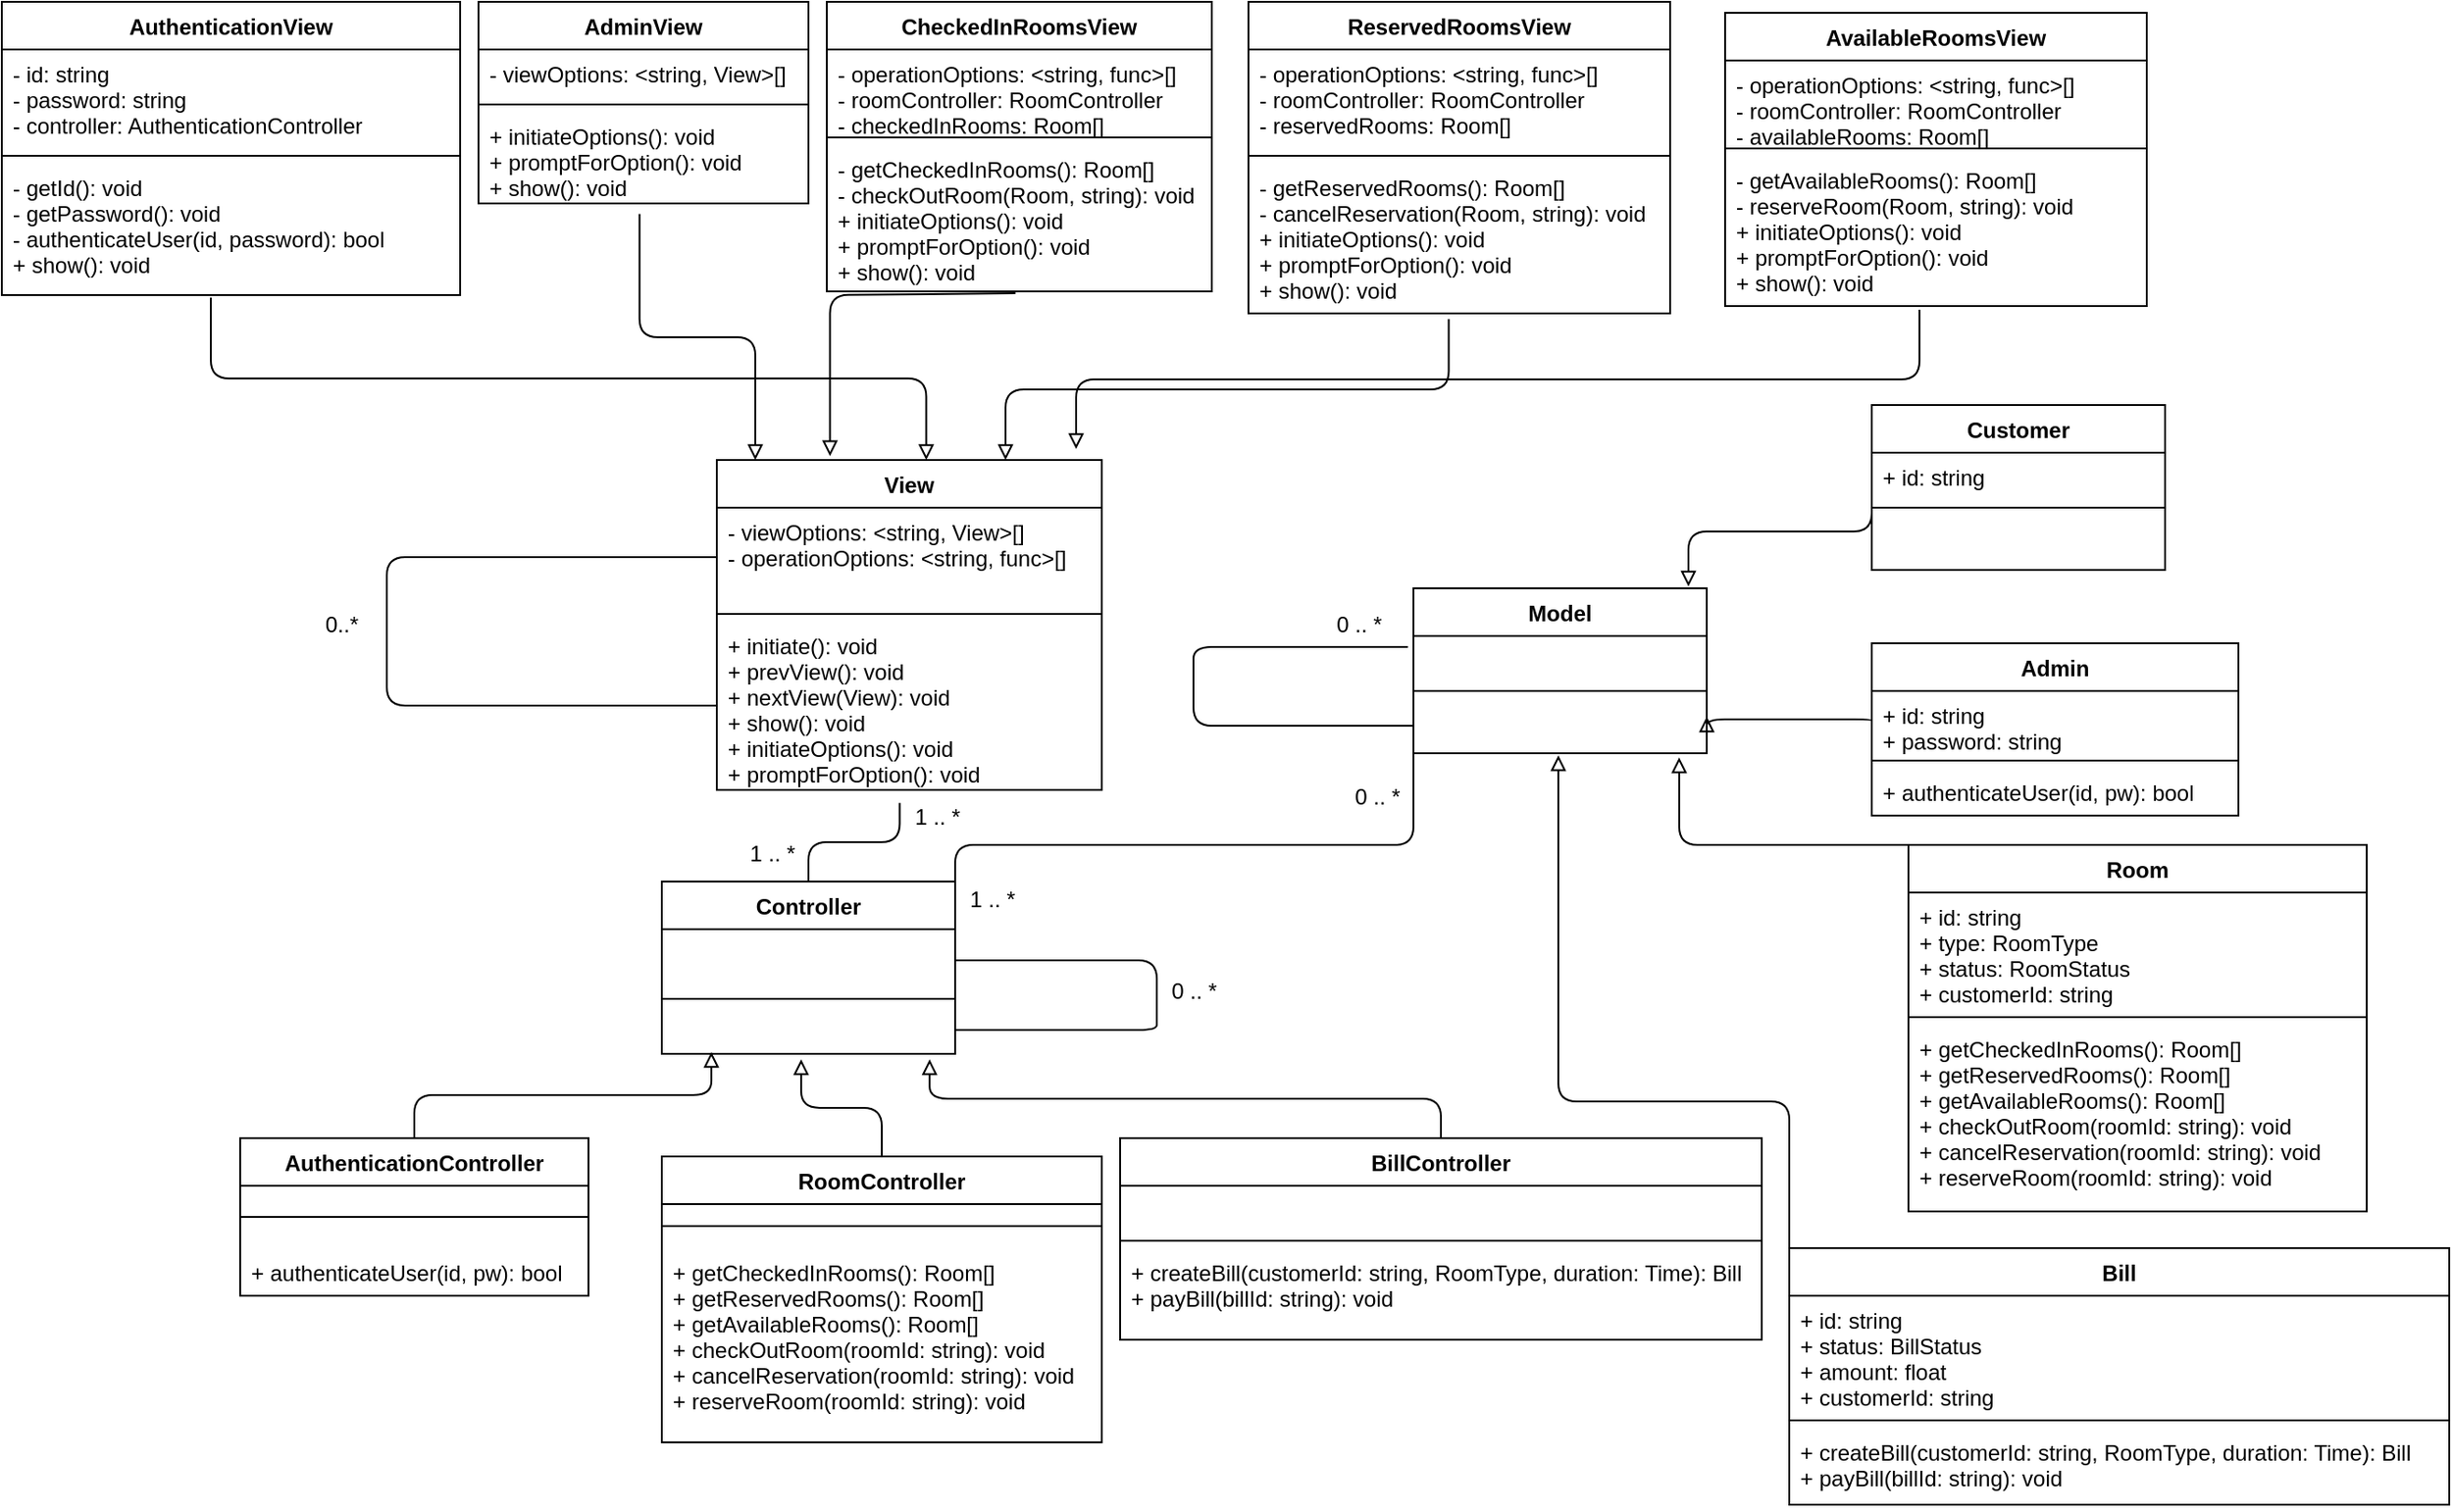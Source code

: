 <mxfile version="13.7.3" type="device"><diagram id="GkyFq522ufnCWcVk9DP3" name="Page-1"><mxGraphModel dx="1106" dy="997" grid="1" gridSize="10" guides="1" tooltips="1" connect="1" arrows="1" fold="1" page="1" pageScale="1" pageWidth="1100" pageHeight="850" math="0" shadow="0"><root><mxCell id="0"/><mxCell id="1" parent="0"/><mxCell id="Hiqv2ZZL3TNzSeIykQGR-9" value="" style="endArrow=block;html=1;endFill=0;edgeStyle=elbowEdgeStyle;elbow=vertical;entryX=0.544;entryY=0;entryDx=0;entryDy=0;entryPerimeter=0;exitX=0.456;exitY=1.019;exitDx=0;exitDy=0;exitPerimeter=0;" parent="1" source="Hiqv2ZZL3TNzSeIykQGR-8" target="Hiqv2ZZL3TNzSeIykQGR-1" edge="1"><mxGeometry width="160" relative="1" as="geometry"><mxPoint x="110" y="115" as="sourcePoint"/><mxPoint x="610" y="95" as="targetPoint"/></mxGeometry></mxCell><mxCell id="Hiqv2ZZL3TNzSeIykQGR-28" value="" style="endArrow=block;html=1;endFill=0;edgeStyle=elbowEdgeStyle;elbow=vertical;entryX=0.1;entryY=0;entryDx=0;entryDy=0;entryPerimeter=0;exitX=0.488;exitY=1.115;exitDx=0;exitDy=0;exitPerimeter=0;" parent="1" source="Hiqv2ZZL3TNzSeIykQGR-14" target="Hiqv2ZZL3TNzSeIykQGR-1" edge="1"><mxGeometry width="160" relative="1" as="geometry"><mxPoint x="110" y="25" as="sourcePoint"/><mxPoint x="334.96" y="-96.01" as="targetPoint"/></mxGeometry></mxCell><mxCell id="Hiqv2ZZL3TNzSeIykQGR-29" value="" style="endArrow=block;html=1;endFill=0;edgeStyle=elbowEdgeStyle;elbow=vertical;entryX=0.294;entryY=-0.012;entryDx=0;entryDy=0;entryPerimeter=0;exitX=0.49;exitY=1.013;exitDx=0;exitDy=0;exitPerimeter=0;" parent="1" source="Hiqv2ZZL3TNzSeIykQGR-18" target="Hiqv2ZZL3TNzSeIykQGR-1" edge="1"><mxGeometry width="160" relative="1" as="geometry"><mxPoint x="290" y="25" as="sourcePoint"/><mxPoint x="334.96" y="-96.01" as="targetPoint"/><Array as="points"><mxPoint x="520" y="175"/></Array></mxGeometry></mxCell><mxCell id="Hiqv2ZZL3TNzSeIykQGR-30" value="" style="endArrow=block;html=1;endFill=0;edgeStyle=elbowEdgeStyle;elbow=vertical;exitX=0.475;exitY=1.038;exitDx=0;exitDy=0;entryX=0.75;entryY=0;entryDx=0;entryDy=0;exitPerimeter=0;" parent="1" source="Hiqv2ZZL3TNzSeIykQGR-22" target="Hiqv2ZZL3TNzSeIykQGR-1" edge="1"><mxGeometry width="160" relative="1" as="geometry"><mxPoint x="625.04" y="25" as="sourcePoint"/><mxPoint x="340" y="-95" as="targetPoint"/></mxGeometry></mxCell><mxCell id="Hiqv2ZZL3TNzSeIykQGR-31" value="" style="endArrow=block;html=1;endFill=0;edgeStyle=elbowEdgeStyle;elbow=vertical;exitX=0.461;exitY=1.024;exitDx=0;exitDy=0;exitPerimeter=0;" parent="1" source="Hiqv2ZZL3TNzSeIykQGR-26" edge="1"><mxGeometry width="160" relative="1" as="geometry"><mxPoint x="800" y="115" as="sourcePoint"/><mxPoint x="596" y="259" as="targetPoint"/></mxGeometry></mxCell><mxCell id="Hiqv2ZZL3TNzSeIykQGR-48" value="" style="endArrow=block;html=1;endFill=0;edgeStyle=elbowEdgeStyle;elbow=vertical;exitX=0.5;exitY=0;exitDx=0;exitDy=0;entryX=0.169;entryY=0.962;entryDx=0;entryDy=0;entryPerimeter=0;" parent="1" source="Hiqv2ZZL3TNzSeIykQGR-36" target="Hiqv2ZZL3TNzSeIykQGR-35" edge="1"><mxGeometry width="160" relative="1" as="geometry"><mxPoint x="700" y="485" as="sourcePoint"/><mxPoint x="860" y="485" as="targetPoint"/></mxGeometry></mxCell><mxCell id="Hiqv2ZZL3TNzSeIykQGR-49" value="" style="endArrow=block;html=1;endFill=0;edgeStyle=elbowEdgeStyle;elbow=vertical;entryX=0.475;entryY=1.115;entryDx=0;entryDy=0;entryPerimeter=0;exitX=0.5;exitY=0;exitDx=0;exitDy=0;" parent="1" source="Hiqv2ZZL3TNzSeIykQGR-40" target="Hiqv2ZZL3TNzSeIykQGR-35" edge="1"><mxGeometry width="160" relative="1" as="geometry"><mxPoint x="446" y="625" as="sourcePoint"/><mxPoint x="407.04" y="590.012" as="targetPoint"/></mxGeometry></mxCell><mxCell id="Hiqv2ZZL3TNzSeIykQGR-50" value="" style="endArrow=block;html=1;endFill=0;edgeStyle=elbowEdgeStyle;elbow=vertical;entryX=0.913;entryY=1.115;entryDx=0;entryDy=0;entryPerimeter=0;exitX=0.5;exitY=0;exitDx=0;exitDy=0;" parent="1" source="Hiqv2ZZL3TNzSeIykQGR-44" target="Hiqv2ZZL3TNzSeIykQGR-35" edge="1"><mxGeometry width="160" relative="1" as="geometry"><mxPoint x="460" y="645" as="sourcePoint"/><mxPoint x="456" y="593.99" as="targetPoint"/></mxGeometry></mxCell><mxCell id="Hiqv2ZZL3TNzSeIykQGR-52" value="1 .. *" style="text;html=1;align=center;verticalAlign=middle;resizable=0;points=[];autosize=1;" parent="1" vertex="1"><mxGeometry x="410" y="470" width="40" height="20" as="geometry"/></mxCell><mxCell id="Hiqv2ZZL3TNzSeIykQGR-54" value="" style="html=1;endArrow=none;endFill=0;edgeStyle=elbowEdgeStyle;elbow=vertical;endSize=10;entryX=0.475;entryY=1.077;entryDx=0;entryDy=0;entryPerimeter=0;exitX=0.5;exitY=0;exitDx=0;exitDy=0;" parent="1" source="Hiqv2ZZL3TNzSeIykQGR-32" target="Hiqv2ZZL3TNzSeIykQGR-4" edge="1"><mxGeometry width="160" relative="1" as="geometry"><mxPoint x="476" y="465" as="sourcePoint"/><mxPoint x="740" y="405" as="targetPoint"/></mxGeometry></mxCell><mxCell id="Hiqv2ZZL3TNzSeIykQGR-55" value="1 .. *" style="text;html=1;align=center;verticalAlign=middle;resizable=0;points=[];autosize=1;" parent="1" vertex="1"><mxGeometry x="500" y="450" width="40" height="20" as="geometry"/></mxCell><mxCell id="Hiqv2ZZL3TNzSeIykQGR-83" value="" style="endArrow=block;html=1;endFill=0;edgeStyle=elbowEdgeStyle;elbow=vertical;exitX=0;exitY=0.5;exitDx=0;exitDy=0;" parent="1" source="Hiqv2ZZL3TNzSeIykQGR-68" edge="1"><mxGeometry width="160" relative="1" as="geometry"><mxPoint x="1000" y="385" as="sourcePoint"/><mxPoint x="930" y="334" as="targetPoint"/></mxGeometry></mxCell><mxCell id="Hiqv2ZZL3TNzSeIykQGR-86" value="" style="endArrow=block;html=1;endFill=0;edgeStyle=elbowEdgeStyle;elbow=vertical;exitX=0;exitY=0.5;exitDx=0;exitDy=0;" parent="1" source="Hiqv2ZZL3TNzSeIykQGR-72" edge="1"><mxGeometry width="160" relative="1" as="geometry"><mxPoint x="950" y="405" as="sourcePoint"/><mxPoint x="940" y="405" as="targetPoint"/></mxGeometry></mxCell><mxCell id="Hiqv2ZZL3TNzSeIykQGR-88" value="" style="endArrow=block;html=1;endFill=0;edgeStyle=elbowEdgeStyle;elbow=vertical;exitX=0;exitY=0;exitDx=0;exitDy=0;entryX=0.906;entryY=1.077;entryDx=0;entryDy=0;entryPerimeter=0;" parent="1" source="Hiqv2ZZL3TNzSeIykQGR-75" target="Hiqv2ZZL3TNzSeIykQGR-66" edge="1"><mxGeometry width="160" relative="1" as="geometry"><mxPoint x="1020" y="527.5" as="sourcePoint"/><mxPoint x="930" y="528.5" as="targetPoint"/><Array as="points"><mxPoint x="980" y="475"/><mxPoint x="980" y="454"/></Array></mxGeometry></mxCell><mxCell id="Hiqv2ZZL3TNzSeIykQGR-89" value="" style="endArrow=block;html=1;endFill=0;edgeStyle=elbowEdgeStyle;elbow=vertical;exitX=0;exitY=0.359;exitDx=0;exitDy=0;entryX=0.494;entryY=1.038;entryDx=0;entryDy=0;entryPerimeter=0;exitPerimeter=0;" parent="1" source="Hiqv2ZZL3TNzSeIykQGR-80" target="Hiqv2ZZL3TNzSeIykQGR-66" edge="1"><mxGeometry width="160" relative="1" as="geometry"><mxPoint x="1030" y="605" as="sourcePoint"/><mxPoint x="924.96" y="543.002" as="targetPoint"/><Array as="points"><mxPoint x="980" y="615"/></Array></mxGeometry></mxCell><mxCell id="Hiqv2ZZL3TNzSeIykQGR-90" value="" style="edgeStyle=elbowEdgeStyle;html=1;endArrow=none;elbow=vertical;exitX=1;exitY=0.5;exitDx=0;exitDy=0;" parent="1" source="Hiqv2ZZL3TNzSeIykQGR-33" edge="1"><mxGeometry width="160" relative="1" as="geometry"><mxPoint x="620" y="405" as="sourcePoint"/><mxPoint x="780" y="374" as="targetPoint"/><Array as="points"><mxPoint x="750" y="475"/><mxPoint x="670" y="534"/></Array></mxGeometry></mxCell><mxCell id="Hiqv2ZZL3TNzSeIykQGR-91" value="0 .. *" style="text;html=1;align=center;verticalAlign=middle;resizable=0;points=[];autosize=1;" parent="1" vertex="1"><mxGeometry x="740" y="439" width="40" height="20" as="geometry"/></mxCell><mxCell id="Hiqv2ZZL3TNzSeIykQGR-92" value="1 .. *" style="text;html=1;align=center;verticalAlign=middle;resizable=0;points=[];autosize=1;" parent="1" vertex="1"><mxGeometry x="530" y="495" width="40" height="20" as="geometry"/></mxCell><mxCell id="iEC_r5GPIJfNSvtTYuvK-2" value="0 .. *" style="text;html=1;align=center;verticalAlign=middle;resizable=0;points=[];autosize=1;" parent="1" vertex="1"><mxGeometry x="640" y="545" width="40" height="20" as="geometry"/></mxCell><mxCell id="Hiqv2ZZL3TNzSeIykQGR-1" value="View" style="swimlane;fontStyle=1;align=center;verticalAlign=top;childLayout=stackLayout;horizontal=1;startSize=26;horizontalStack=0;resizeParent=1;resizeParentMax=0;resizeLast=0;collapsible=1;marginBottom=0;" parent="1" vertex="1"><mxGeometry x="400" y="265" width="210" height="180" as="geometry"/></mxCell><mxCell id="Hiqv2ZZL3TNzSeIykQGR-2" value="- viewOptions: &lt;string, View&gt;[]&#10;- operationOptions: &lt;string, func&gt;[]" style="text;strokeColor=none;fillColor=none;align=left;verticalAlign=top;spacingLeft=4;spacingRight=4;overflow=hidden;rotatable=0;points=[[0,0.5],[1,0.5]];portConstraint=eastwest;" parent="Hiqv2ZZL3TNzSeIykQGR-1" vertex="1"><mxGeometry y="26" width="210" height="54" as="geometry"/></mxCell><mxCell id="Hiqv2ZZL3TNzSeIykQGR-3" value="" style="line;strokeWidth=1;fillColor=none;align=left;verticalAlign=middle;spacingTop=-1;spacingLeft=3;spacingRight=3;rotatable=0;labelPosition=right;points=[];portConstraint=eastwest;" parent="Hiqv2ZZL3TNzSeIykQGR-1" vertex="1"><mxGeometry y="80" width="210" height="8" as="geometry"/></mxCell><mxCell id="Hiqv2ZZL3TNzSeIykQGR-4" value="+ initiate(): void&#10;+ prevView(): void&#10;+ nextView(View): void&#10;+ show(): void&#10;+ initiateOptions(): void&#10;+ promptForOption(): void" style="text;strokeColor=none;fillColor=none;align=left;verticalAlign=top;spacingLeft=4;spacingRight=4;overflow=hidden;rotatable=0;points=[[0,0.5],[1,0.5]];portConstraint=eastwest;" parent="Hiqv2ZZL3TNzSeIykQGR-1" vertex="1"><mxGeometry y="88" width="210" height="92" as="geometry"/></mxCell><mxCell id="Qbf3u0AygKGLp--Ei2p_-1" value="" style="endArrow=none;html=1;entryX=0;entryY=0.5;entryDx=0;entryDy=0;exitX=0;exitY=0.5;exitDx=0;exitDy=0;" edge="1" parent="Hiqv2ZZL3TNzSeIykQGR-1" source="Hiqv2ZZL3TNzSeIykQGR-4" target="Hiqv2ZZL3TNzSeIykQGR-2"><mxGeometry width="50" height="50" relative="1" as="geometry"><mxPoint x="140" y="265" as="sourcePoint"/><mxPoint x="190" y="215" as="targetPoint"/><Array as="points"><mxPoint x="-180" y="134"/><mxPoint x="-180" y="85"/><mxPoint x="-180" y="53"/></Array></mxGeometry></mxCell><mxCell id="Hiqv2ZZL3TNzSeIykQGR-40" value="RoomController" style="swimlane;fontStyle=1;align=center;verticalAlign=top;childLayout=stackLayout;horizontal=1;startSize=26;horizontalStack=0;resizeParent=1;resizeParentMax=0;resizeLast=0;collapsible=1;marginBottom=0;" parent="1" vertex="1"><mxGeometry x="370" y="645" width="240" height="156" as="geometry"/></mxCell><mxCell id="Hiqv2ZZL3TNzSeIykQGR-42" value=" &#10;" style="line;strokeWidth=1;fillColor=none;align=left;verticalAlign=middle;spacingTop=-1;spacingLeft=3;spacingRight=3;rotatable=0;labelPosition=right;points=[];portConstraint=eastwest;" parent="Hiqv2ZZL3TNzSeIykQGR-40" vertex="1"><mxGeometry y="26" width="240" height="24" as="geometry"/></mxCell><mxCell id="Hiqv2ZZL3TNzSeIykQGR-43" value="+ getCheckedInRooms(): Room[]&#10;+ getReservedRooms(): Room[]&#10;+ getAvailableRooms(): Room[]&#10;+ checkOutRoom(roomId: string): void&#10;+ cancelReservation(roomId: string): void&#10;+ reserveRoom(roomId: string): void" style="text;strokeColor=none;fillColor=none;align=left;verticalAlign=top;spacingLeft=4;spacingRight=4;overflow=hidden;rotatable=0;points=[[0,0.5],[1,0.5]];portConstraint=eastwest;" parent="Hiqv2ZZL3TNzSeIykQGR-40" vertex="1"><mxGeometry y="50" width="240" height="106" as="geometry"/></mxCell><mxCell id="Hiqv2ZZL3TNzSeIykQGR-32" value="Controller" style="swimlane;fontStyle=1;align=center;verticalAlign=top;childLayout=stackLayout;horizontal=1;startSize=26;horizontalStack=0;resizeParent=1;resizeParentMax=0;resizeLast=0;collapsible=1;marginBottom=0;" parent="1" vertex="1"><mxGeometry x="370" y="495" width="160" height="94" as="geometry"/></mxCell><mxCell id="Hiqv2ZZL3TNzSeIykQGR-33" value=" &#10;" style="text;strokeColor=none;fillColor=none;align=left;verticalAlign=top;spacingLeft=4;spacingRight=4;overflow=hidden;rotatable=0;points=[[0,0.5],[1,0.5]];portConstraint=eastwest;" parent="Hiqv2ZZL3TNzSeIykQGR-32" vertex="1"><mxGeometry y="26" width="160" height="34" as="geometry"/></mxCell><mxCell id="Hiqv2ZZL3TNzSeIykQGR-34" value="" style="line;strokeWidth=1;fillColor=none;align=left;verticalAlign=middle;spacingTop=-1;spacingLeft=3;spacingRight=3;rotatable=0;labelPosition=right;points=[];portConstraint=eastwest;" parent="Hiqv2ZZL3TNzSeIykQGR-32" vertex="1"><mxGeometry y="60" width="160" height="8" as="geometry"/></mxCell><mxCell id="Hiqv2ZZL3TNzSeIykQGR-35" value=" &#10;" style="text;strokeColor=none;fillColor=none;align=left;verticalAlign=top;spacingLeft=4;spacingRight=4;overflow=hidden;rotatable=0;points=[[0,0.5],[1,0.5]];portConstraint=eastwest;" parent="Hiqv2ZZL3TNzSeIykQGR-32" vertex="1"><mxGeometry y="68" width="160" height="26" as="geometry"/></mxCell><mxCell id="iEC_r5GPIJfNSvtTYuvK-1" value="" style="endArrow=none;html=1;exitX=1;exitY=0.5;exitDx=0;exitDy=0;entryX=1;entryY=0.5;entryDx=0;entryDy=0;" parent="Hiqv2ZZL3TNzSeIykQGR-32" source="Hiqv2ZZL3TNzSeIykQGR-33" target="Hiqv2ZZL3TNzSeIykQGR-35" edge="1"><mxGeometry width="50" height="50" relative="1" as="geometry"><mxPoint x="160" y="20" as="sourcePoint"/><mxPoint x="210" y="-30" as="targetPoint"/><Array as="points"><mxPoint x="270" y="43"/><mxPoint x="270" y="70"/><mxPoint x="270" y="81"/></Array></mxGeometry></mxCell><mxCell id="Hiqv2ZZL3TNzSeIykQGR-67" value="Customer" style="swimlane;fontStyle=1;align=center;verticalAlign=top;childLayout=stackLayout;horizontal=1;startSize=26;horizontalStack=0;resizeParent=1;resizeParentMax=0;resizeLast=0;collapsible=1;marginBottom=0;" parent="1" vertex="1"><mxGeometry x="1030" y="235" width="160" height="90" as="geometry"/></mxCell><mxCell id="Hiqv2ZZL3TNzSeIykQGR-68" value="+ id: string&#10;" style="text;strokeColor=none;fillColor=none;align=left;verticalAlign=top;spacingLeft=4;spacingRight=4;overflow=hidden;rotatable=0;points=[[0,0.5],[1,0.5]];portConstraint=eastwest;" parent="Hiqv2ZZL3TNzSeIykQGR-67" vertex="1"><mxGeometry y="26" width="160" height="26" as="geometry"/></mxCell><mxCell id="Hiqv2ZZL3TNzSeIykQGR-69" value="" style="line;strokeWidth=1;fillColor=none;align=left;verticalAlign=middle;spacingTop=-1;spacingLeft=3;spacingRight=3;rotatable=0;labelPosition=right;points=[];portConstraint=eastwest;" parent="Hiqv2ZZL3TNzSeIykQGR-67" vertex="1"><mxGeometry y="52" width="160" height="8" as="geometry"/></mxCell><mxCell id="Hiqv2ZZL3TNzSeIykQGR-70" value=" &#10;" style="text;strokeColor=none;fillColor=none;align=left;verticalAlign=top;spacingLeft=4;spacingRight=4;overflow=hidden;rotatable=0;points=[[0,0.5],[1,0.5]];portConstraint=eastwest;" parent="Hiqv2ZZL3TNzSeIykQGR-67" vertex="1"><mxGeometry y="60" width="160" height="30" as="geometry"/></mxCell><mxCell id="Hiqv2ZZL3TNzSeIykQGR-71" value="Admin" style="swimlane;fontStyle=1;align=center;verticalAlign=top;childLayout=stackLayout;horizontal=1;startSize=26;horizontalStack=0;resizeParent=1;resizeParentMax=0;resizeLast=0;collapsible=1;marginBottom=0;" parent="1" vertex="1"><mxGeometry x="1030" y="365" width="200" height="94" as="geometry"/></mxCell><mxCell id="Hiqv2ZZL3TNzSeIykQGR-72" value="+ id: string&#10;+ password: string" style="text;strokeColor=none;fillColor=none;align=left;verticalAlign=top;spacingLeft=4;spacingRight=4;overflow=hidden;rotatable=0;points=[[0,0.5],[1,0.5]];portConstraint=eastwest;" parent="Hiqv2ZZL3TNzSeIykQGR-71" vertex="1"><mxGeometry y="26" width="200" height="34" as="geometry"/></mxCell><mxCell id="Hiqv2ZZL3TNzSeIykQGR-73" value="" style="line;strokeWidth=1;fillColor=none;align=left;verticalAlign=middle;spacingTop=-1;spacingLeft=3;spacingRight=3;rotatable=0;labelPosition=right;points=[];portConstraint=eastwest;" parent="Hiqv2ZZL3TNzSeIykQGR-71" vertex="1"><mxGeometry y="60" width="200" height="8" as="geometry"/></mxCell><mxCell id="Hiqv2ZZL3TNzSeIykQGR-74" value="+ authenticateUser(id, pw): bool" style="text;strokeColor=none;fillColor=none;align=left;verticalAlign=top;spacingLeft=4;spacingRight=4;overflow=hidden;rotatable=0;points=[[0,0.5],[1,0.5]];portConstraint=eastwest;" parent="Hiqv2ZZL3TNzSeIykQGR-71" vertex="1"><mxGeometry y="68" width="200" height="26" as="geometry"/></mxCell><mxCell id="Hiqv2ZZL3TNzSeIykQGR-63" value="Model" style="swimlane;fontStyle=1;align=center;verticalAlign=top;childLayout=stackLayout;horizontal=1;startSize=26;horizontalStack=0;resizeParent=1;resizeParentMax=0;resizeLast=0;collapsible=1;marginBottom=0;" parent="1" vertex="1"><mxGeometry x="780" y="335" width="160" height="90" as="geometry"/></mxCell><mxCell id="Hiqv2ZZL3TNzSeIykQGR-64" value=" &#10;" style="text;strokeColor=none;fillColor=none;align=left;verticalAlign=top;spacingLeft=4;spacingRight=4;overflow=hidden;rotatable=0;points=[[0,0.5],[1,0.5]];portConstraint=eastwest;" parent="Hiqv2ZZL3TNzSeIykQGR-63" vertex="1"><mxGeometry y="26" width="160" height="26" as="geometry"/></mxCell><mxCell id="Hiqv2ZZL3TNzSeIykQGR-65" value="" style="line;strokeWidth=1;fillColor=none;align=left;verticalAlign=middle;spacingTop=-1;spacingLeft=3;spacingRight=3;rotatable=0;labelPosition=right;points=[];portConstraint=eastwest;" parent="Hiqv2ZZL3TNzSeIykQGR-63" vertex="1"><mxGeometry y="52" width="160" height="8" as="geometry"/></mxCell><mxCell id="Hiqv2ZZL3TNzSeIykQGR-66" value=" &#10;" style="text;strokeColor=none;fillColor=none;align=left;verticalAlign=top;spacingLeft=4;spacingRight=4;overflow=hidden;rotatable=0;points=[[0,0.5],[1,0.5]];portConstraint=eastwest;" parent="Hiqv2ZZL3TNzSeIykQGR-63" vertex="1"><mxGeometry y="60" width="160" height="30" as="geometry"/></mxCell><mxCell id="Qbf3u0AygKGLp--Ei2p_-4" value="" style="endArrow=none;html=1;entryX=-0.019;entryY=0.231;entryDx=0;entryDy=0;entryPerimeter=0;exitX=0;exitY=0.5;exitDx=0;exitDy=0;" edge="1" parent="Hiqv2ZZL3TNzSeIykQGR-63" source="Hiqv2ZZL3TNzSeIykQGR-66" target="Hiqv2ZZL3TNzSeIykQGR-64"><mxGeometry width="50" height="50" relative="1" as="geometry"><mxPoint x="-240" y="195" as="sourcePoint"/><mxPoint x="-190" y="145" as="targetPoint"/><Array as="points"><mxPoint x="-120" y="75"/><mxPoint x="-120" y="55"/><mxPoint x="-120" y="32"/></Array></mxGeometry></mxCell><mxCell id="Hiqv2ZZL3TNzSeIykQGR-15" value="CheckedInRoomsView" style="swimlane;fontStyle=1;align=center;verticalAlign=top;childLayout=stackLayout;horizontal=1;startSize=26;horizontalStack=0;resizeParent=1;resizeParentMax=0;resizeLast=0;collapsible=1;marginBottom=0;" parent="1" vertex="1"><mxGeometry x="460" y="15" width="210" height="158" as="geometry"/></mxCell><mxCell id="Hiqv2ZZL3TNzSeIykQGR-16" value="- operationOptions: &lt;string, func&gt;[]&#10;- roomController: RoomController&#10;- checkedInRooms: Room[]" style="text;strokeColor=none;fillColor=none;align=left;verticalAlign=top;spacingLeft=4;spacingRight=4;overflow=hidden;rotatable=0;points=[[0,0.5],[1,0.5]];portConstraint=eastwest;" parent="Hiqv2ZZL3TNzSeIykQGR-15" vertex="1"><mxGeometry y="26" width="210" height="44" as="geometry"/></mxCell><mxCell id="Hiqv2ZZL3TNzSeIykQGR-17" value="" style="line;strokeWidth=1;fillColor=none;align=left;verticalAlign=middle;spacingTop=-1;spacingLeft=3;spacingRight=3;rotatable=0;labelPosition=right;points=[];portConstraint=eastwest;" parent="Hiqv2ZZL3TNzSeIykQGR-15" vertex="1"><mxGeometry y="70" width="210" height="8" as="geometry"/></mxCell><mxCell id="Hiqv2ZZL3TNzSeIykQGR-18" value="- getCheckedInRooms(): Room[]&#10;- checkOutRoom(Room, string): void&#10;+ initiateOptions(): void&#10;+ promptForOption(): void&#10;+ show(): void" style="text;strokeColor=none;fillColor=none;align=left;verticalAlign=top;spacingLeft=4;spacingRight=4;overflow=hidden;rotatable=0;points=[[0,0.5],[1,0.5]];portConstraint=eastwest;" parent="Hiqv2ZZL3TNzSeIykQGR-15" vertex="1"><mxGeometry y="78" width="210" height="80" as="geometry"/></mxCell><mxCell id="Hiqv2ZZL3TNzSeIykQGR-5" value="AuthenticationView" style="swimlane;fontStyle=1;align=center;verticalAlign=top;childLayout=stackLayout;horizontal=1;startSize=26;horizontalStack=0;resizeParent=1;resizeParentMax=0;resizeLast=0;collapsible=1;marginBottom=0;" parent="1" vertex="1"><mxGeometry x="10" y="15" width="250" height="160" as="geometry"/></mxCell><mxCell id="Hiqv2ZZL3TNzSeIykQGR-6" value="- id: string&#10;- password: string&#10;- controller: AuthenticationController" style="text;strokeColor=none;fillColor=none;align=left;verticalAlign=top;spacingLeft=4;spacingRight=4;overflow=hidden;rotatable=0;points=[[0,0.5],[1,0.5]];portConstraint=eastwest;" parent="Hiqv2ZZL3TNzSeIykQGR-5" vertex="1"><mxGeometry y="26" width="250" height="54" as="geometry"/></mxCell><mxCell id="Hiqv2ZZL3TNzSeIykQGR-7" value="" style="line;strokeWidth=1;fillColor=none;align=left;verticalAlign=middle;spacingTop=-1;spacingLeft=3;spacingRight=3;rotatable=0;labelPosition=right;points=[];portConstraint=eastwest;" parent="Hiqv2ZZL3TNzSeIykQGR-5" vertex="1"><mxGeometry y="80" width="250" height="8" as="geometry"/></mxCell><mxCell id="Hiqv2ZZL3TNzSeIykQGR-8" value="- getId(): void&#10;- getPassword(): void&#10;- authenticateUser(id, password): bool&#10;+ show(): void" style="text;strokeColor=none;fillColor=none;align=left;verticalAlign=top;spacingLeft=4;spacingRight=4;overflow=hidden;rotatable=0;points=[[0,0.5],[1,0.5]];portConstraint=eastwest;" parent="Hiqv2ZZL3TNzSeIykQGR-5" vertex="1"><mxGeometry y="88" width="250" height="72" as="geometry"/></mxCell><mxCell id="Hiqv2ZZL3TNzSeIykQGR-19" value="ReservedRoomsView" style="swimlane;fontStyle=1;align=center;verticalAlign=top;childLayout=stackLayout;horizontal=1;startSize=26;horizontalStack=0;resizeParent=1;resizeParentMax=0;resizeLast=0;collapsible=1;marginBottom=0;" parent="1" vertex="1"><mxGeometry x="690" y="15" width="230" height="170" as="geometry"/></mxCell><mxCell id="Hiqv2ZZL3TNzSeIykQGR-20" value="- operationOptions: &lt;string, func&gt;[]&#10;- roomController: RoomController&#10;- reservedRooms: Room[]" style="text;strokeColor=none;fillColor=none;align=left;verticalAlign=top;spacingLeft=4;spacingRight=4;overflow=hidden;rotatable=0;points=[[0,0.5],[1,0.5]];portConstraint=eastwest;" parent="Hiqv2ZZL3TNzSeIykQGR-19" vertex="1"><mxGeometry y="26" width="230" height="54" as="geometry"/></mxCell><mxCell id="Hiqv2ZZL3TNzSeIykQGR-21" value="" style="line;strokeWidth=1;fillColor=none;align=left;verticalAlign=middle;spacingTop=-1;spacingLeft=3;spacingRight=3;rotatable=0;labelPosition=right;points=[];portConstraint=eastwest;" parent="Hiqv2ZZL3TNzSeIykQGR-19" vertex="1"><mxGeometry y="80" width="230" height="8" as="geometry"/></mxCell><mxCell id="Hiqv2ZZL3TNzSeIykQGR-22" value="- getReservedRooms(): Room[]&#10;- cancelReservation(Room, string): void&#10;+ initiateOptions(): void&#10;+ promptForOption(): void&#10;+ show(): void" style="text;strokeColor=none;fillColor=none;align=left;verticalAlign=top;spacingLeft=4;spacingRight=4;overflow=hidden;rotatable=0;points=[[0,0.5],[1,0.5]];portConstraint=eastwest;" parent="Hiqv2ZZL3TNzSeIykQGR-19" vertex="1"><mxGeometry y="88" width="230" height="82" as="geometry"/></mxCell><mxCell id="Hiqv2ZZL3TNzSeIykQGR-11" value="AdminView" style="swimlane;fontStyle=1;align=center;verticalAlign=top;childLayout=stackLayout;horizontal=1;startSize=26;horizontalStack=0;resizeParent=1;resizeParentMax=0;resizeLast=0;collapsible=1;marginBottom=0;" parent="1" vertex="1"><mxGeometry x="270" y="15" width="180" height="110" as="geometry"/></mxCell><mxCell id="Hiqv2ZZL3TNzSeIykQGR-12" value="- viewOptions: &lt;string, View&gt;[]" style="text;strokeColor=none;fillColor=none;align=left;verticalAlign=top;spacingLeft=4;spacingRight=4;overflow=hidden;rotatable=0;points=[[0,0.5],[1,0.5]];portConstraint=eastwest;" parent="Hiqv2ZZL3TNzSeIykQGR-11" vertex="1"><mxGeometry y="26" width="180" height="26" as="geometry"/></mxCell><mxCell id="Hiqv2ZZL3TNzSeIykQGR-13" value="" style="line;strokeWidth=1;fillColor=none;align=left;verticalAlign=middle;spacingTop=-1;spacingLeft=3;spacingRight=3;rotatable=0;labelPosition=right;points=[];portConstraint=eastwest;" parent="Hiqv2ZZL3TNzSeIykQGR-11" vertex="1"><mxGeometry y="52" width="180" height="8" as="geometry"/></mxCell><mxCell id="Hiqv2ZZL3TNzSeIykQGR-14" value="+ initiateOptions(): void&#10;+ promptForOption(): void&#10;+ show(): void" style="text;strokeColor=none;fillColor=none;align=left;verticalAlign=top;spacingLeft=4;spacingRight=4;overflow=hidden;rotatable=0;points=[[0,0.5],[1,0.5]];portConstraint=eastwest;" parent="Hiqv2ZZL3TNzSeIykQGR-11" vertex="1"><mxGeometry y="60" width="180" height="50" as="geometry"/></mxCell><mxCell id="Hiqv2ZZL3TNzSeIykQGR-23" value="AvailableRoomsView" style="swimlane;fontStyle=1;align=center;verticalAlign=top;childLayout=stackLayout;horizontal=1;startSize=26;horizontalStack=0;resizeParent=1;resizeParentMax=0;resizeLast=0;collapsible=1;marginBottom=0;" parent="1" vertex="1"><mxGeometry x="950" y="21" width="230" height="160" as="geometry"/></mxCell><mxCell id="Hiqv2ZZL3TNzSeIykQGR-24" value="- operationOptions: &lt;string, func&gt;[]&#10;- roomController: RoomController&#10;- availableRooms: Room[]" style="text;strokeColor=none;fillColor=none;align=left;verticalAlign=top;spacingLeft=4;spacingRight=4;overflow=hidden;rotatable=0;points=[[0,0.5],[1,0.5]];portConstraint=eastwest;" parent="Hiqv2ZZL3TNzSeIykQGR-23" vertex="1"><mxGeometry y="26" width="230" height="44" as="geometry"/></mxCell><mxCell id="Hiqv2ZZL3TNzSeIykQGR-25" value="" style="line;strokeWidth=1;fillColor=none;align=left;verticalAlign=middle;spacingTop=-1;spacingLeft=3;spacingRight=3;rotatable=0;labelPosition=right;points=[];portConstraint=eastwest;" parent="Hiqv2ZZL3TNzSeIykQGR-23" vertex="1"><mxGeometry y="70" width="230" height="8" as="geometry"/></mxCell><mxCell id="Hiqv2ZZL3TNzSeIykQGR-26" value="- getAvailableRooms(): Room[]&#10;- reserveRoom(Room, string): void&#10;+ initiateOptions(): void&#10;+ promptForOption(): void&#10;+ show(): void" style="text;strokeColor=none;fillColor=none;align=left;verticalAlign=top;spacingLeft=4;spacingRight=4;overflow=hidden;rotatable=0;points=[[0,0.5],[1,0.5]];portConstraint=eastwest;" parent="Hiqv2ZZL3TNzSeIykQGR-23" vertex="1"><mxGeometry y="78" width="230" height="82" as="geometry"/></mxCell><mxCell id="Hiqv2ZZL3TNzSeIykQGR-36" value="AuthenticationController" style="swimlane;fontStyle=1;align=center;verticalAlign=top;childLayout=stackLayout;horizontal=1;startSize=26;horizontalStack=0;resizeParent=1;resizeParentMax=0;resizeLast=0;collapsible=1;marginBottom=0;" parent="1" vertex="1"><mxGeometry x="140" y="635" width="190" height="86" as="geometry"/></mxCell><mxCell id="Hiqv2ZZL3TNzSeIykQGR-38" value=" &#10;" style="line;strokeWidth=1;fillColor=none;align=left;verticalAlign=middle;spacingTop=-1;spacingLeft=3;spacingRight=3;rotatable=0;labelPosition=right;points=[];portConstraint=eastwest;" parent="Hiqv2ZZL3TNzSeIykQGR-36" vertex="1"><mxGeometry y="26" width="190" height="34" as="geometry"/></mxCell><mxCell id="Hiqv2ZZL3TNzSeIykQGR-39" value="+ authenticateUser(id, pw): bool" style="text;strokeColor=none;fillColor=none;align=left;verticalAlign=top;spacingLeft=4;spacingRight=4;overflow=hidden;rotatable=0;points=[[0,0.5],[1,0.5]];portConstraint=eastwest;" parent="Hiqv2ZZL3TNzSeIykQGR-36" vertex="1"><mxGeometry y="60" width="190" height="26" as="geometry"/></mxCell><mxCell id="Hiqv2ZZL3TNzSeIykQGR-79" value="Bill" style="swimlane;fontStyle=1;align=center;verticalAlign=top;childLayout=stackLayout;horizontal=1;startSize=26;horizontalStack=0;resizeParent=1;resizeParentMax=0;resizeLast=0;collapsible=1;marginBottom=0;" parent="1" vertex="1"><mxGeometry x="985" y="695" width="360" height="140" as="geometry"/></mxCell><mxCell id="Hiqv2ZZL3TNzSeIykQGR-80" value="+ id: string&#10;+ status: BillStatus&#10;+ amount: float&#10;+ customerId: string" style="text;strokeColor=none;fillColor=none;align=left;verticalAlign=top;spacingLeft=4;spacingRight=4;overflow=hidden;rotatable=0;points=[[0,0.5],[1,0.5]];portConstraint=eastwest;" parent="Hiqv2ZZL3TNzSeIykQGR-79" vertex="1"><mxGeometry y="26" width="360" height="64" as="geometry"/></mxCell><mxCell id="Hiqv2ZZL3TNzSeIykQGR-81" value="" style="line;strokeWidth=1;fillColor=none;align=left;verticalAlign=middle;spacingTop=-1;spacingLeft=3;spacingRight=3;rotatable=0;labelPosition=right;points=[];portConstraint=eastwest;" parent="Hiqv2ZZL3TNzSeIykQGR-79" vertex="1"><mxGeometry y="90" width="360" height="8" as="geometry"/></mxCell><mxCell id="Hiqv2ZZL3TNzSeIykQGR-82" value="+ createBill(customerId: string, RoomType, duration: Time): Bill&#10;+ payBill(billId: string): void" style="text;strokeColor=none;fillColor=none;align=left;verticalAlign=top;spacingLeft=4;spacingRight=4;overflow=hidden;rotatable=0;points=[[0,0.5],[1,0.5]];portConstraint=eastwest;" parent="Hiqv2ZZL3TNzSeIykQGR-79" vertex="1"><mxGeometry y="98" width="360" height="42" as="geometry"/></mxCell><mxCell id="Hiqv2ZZL3TNzSeIykQGR-75" value="Room" style="swimlane;fontStyle=1;align=center;verticalAlign=top;childLayout=stackLayout;horizontal=1;startSize=26;horizontalStack=0;resizeParent=1;resizeParentMax=0;resizeLast=0;collapsible=1;marginBottom=0;" parent="1" vertex="1"><mxGeometry x="1050" y="475" width="250" height="200" as="geometry"/></mxCell><mxCell id="Hiqv2ZZL3TNzSeIykQGR-76" value="+ id: string&#10;+ type: RoomType&#10;+ status: RoomStatus&#10;+ customerId: string&#10;" style="text;strokeColor=none;fillColor=none;align=left;verticalAlign=top;spacingLeft=4;spacingRight=4;overflow=hidden;rotatable=0;points=[[0,0.5],[1,0.5]];portConstraint=eastwest;" parent="Hiqv2ZZL3TNzSeIykQGR-75" vertex="1"><mxGeometry y="26" width="250" height="64" as="geometry"/></mxCell><mxCell id="Hiqv2ZZL3TNzSeIykQGR-77" value="" style="line;strokeWidth=1;fillColor=none;align=left;verticalAlign=middle;spacingTop=-1;spacingLeft=3;spacingRight=3;rotatable=0;labelPosition=right;points=[];portConstraint=eastwest;" parent="Hiqv2ZZL3TNzSeIykQGR-75" vertex="1"><mxGeometry y="90" width="250" height="8" as="geometry"/></mxCell><mxCell id="Hiqv2ZZL3TNzSeIykQGR-78" value="+ getCheckedInRooms(): Room[]&#10;+ getReservedRooms(): Room[]&#10;+ getAvailableRooms(): Room[]&#10;+ checkOutRoom(roomId: string): void&#10;+ cancelReservation(roomId: string): void&#10;+ reserveRoom(roomId: string): void" style="text;strokeColor=none;fillColor=none;align=left;verticalAlign=top;spacingLeft=4;spacingRight=4;overflow=hidden;rotatable=0;points=[[0,0.5],[1,0.5]];portConstraint=eastwest;" parent="Hiqv2ZZL3TNzSeIykQGR-75" vertex="1"><mxGeometry y="98" width="250" height="102" as="geometry"/></mxCell><mxCell id="Hiqv2ZZL3TNzSeIykQGR-44" value="BillController" style="swimlane;fontStyle=1;align=center;verticalAlign=top;childLayout=stackLayout;horizontal=1;startSize=26;horizontalStack=0;resizeParent=1;resizeParentMax=0;resizeLast=0;collapsible=1;marginBottom=0;" parent="1" vertex="1"><mxGeometry x="620" y="635" width="350" height="110" as="geometry"/></mxCell><mxCell id="Hiqv2ZZL3TNzSeIykQGR-45" value=" &#10;" style="text;strokeColor=none;fillColor=none;align=left;verticalAlign=top;spacingLeft=4;spacingRight=4;overflow=hidden;rotatable=0;points=[[0,0.5],[1,0.5]];portConstraint=eastwest;" parent="Hiqv2ZZL3TNzSeIykQGR-44" vertex="1"><mxGeometry y="26" width="350" height="26" as="geometry"/></mxCell><mxCell id="Hiqv2ZZL3TNzSeIykQGR-46" value="" style="line;strokeWidth=1;fillColor=none;align=left;verticalAlign=middle;spacingTop=-1;spacingLeft=3;spacingRight=3;rotatable=0;labelPosition=right;points=[];portConstraint=eastwest;" parent="Hiqv2ZZL3TNzSeIykQGR-44" vertex="1"><mxGeometry y="52" width="350" height="8" as="geometry"/></mxCell><mxCell id="Hiqv2ZZL3TNzSeIykQGR-47" value="+ createBill(customerId: string, RoomType, duration: Time): Bill&#10;+ payBill(billId: string): void" style="text;strokeColor=none;fillColor=none;align=left;verticalAlign=top;spacingLeft=4;spacingRight=4;overflow=hidden;rotatable=0;points=[[0,0.5],[1,0.5]];portConstraint=eastwest;" parent="Hiqv2ZZL3TNzSeIykQGR-44" vertex="1"><mxGeometry y="60" width="350" height="50" as="geometry"/></mxCell><mxCell id="Qbf3u0AygKGLp--Ei2p_-2" value="0..*" style="text;html=1;align=center;verticalAlign=middle;resizable=0;points=[];autosize=1;" vertex="1" parent="1"><mxGeometry x="180" y="345" width="30" height="20" as="geometry"/></mxCell><mxCell id="Qbf3u0AygKGLp--Ei2p_-5" value="0 .. *" style="text;html=1;align=center;verticalAlign=middle;resizable=0;points=[];autosize=1;" vertex="1" parent="1"><mxGeometry x="730" y="345" width="40" height="20" as="geometry"/></mxCell></root></mxGraphModel></diagram></mxfile>